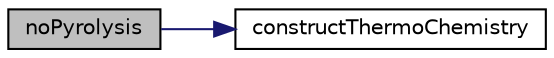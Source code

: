 digraph "noPyrolysis"
{
  bgcolor="transparent";
  edge [fontname="Helvetica",fontsize="10",labelfontname="Helvetica",labelfontsize="10"];
  node [fontname="Helvetica",fontsize="10",shape=record];
  rankdir="LR";
  Node1 [label="noPyrolysis",height=0.2,width=0.4,color="black", fillcolor="grey75", style="filled" fontcolor="black"];
  Node1 -> Node2 [color="midnightblue",fontsize="10",style="solid",fontname="Helvetica"];
  Node2 [label="constructThermoChemistry",height=0.2,width=0.4,color="black",URL="$classFoam_1_1regionModels_1_1pyrolysisModels_1_1noPyrolysis.html#abd58fd9dbd7f833fdd872682b18d2ca6",tooltip="Reset solidChemistryModel and solidThermo pointers. "];
}
